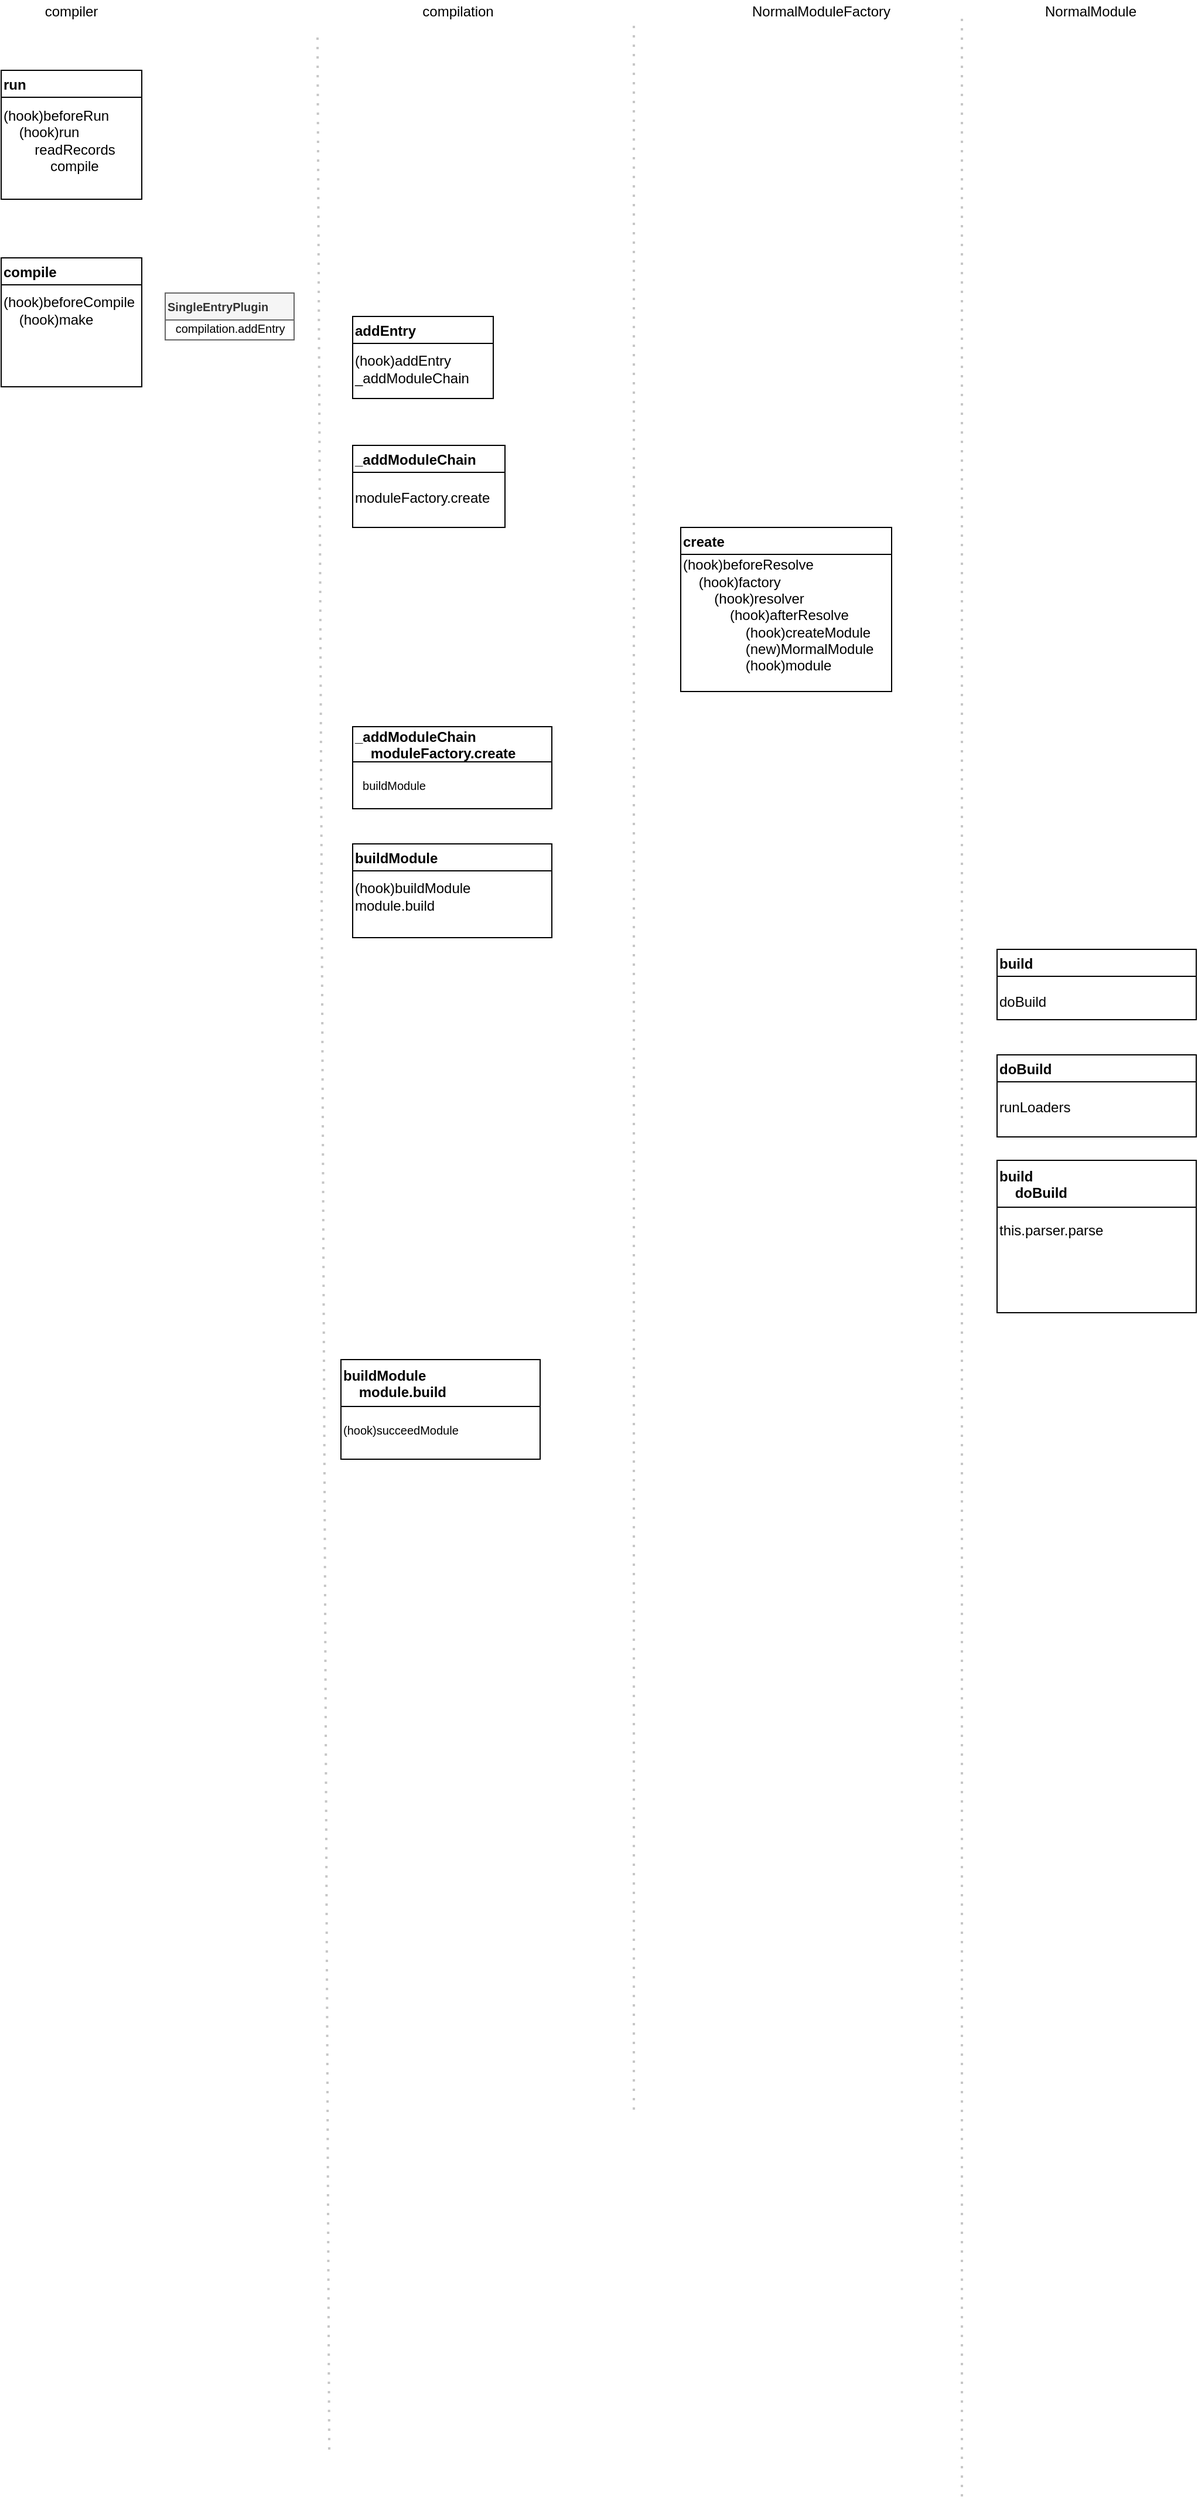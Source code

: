 <mxfile version="14.0.3" type="github">
  <diagram id="6BgOHTFHgBRa7XXHfq-5" name="Page-1">
    <mxGraphModel dx="1049" dy="733" grid="1" gridSize="10" guides="1" tooltips="1" connect="1" arrows="1" fold="1" page="1" pageScale="1" pageWidth="827" pageHeight="1169" math="0" shadow="0">
      <root>
        <mxCell id="0" />
        <mxCell id="1" parent="0" />
        <mxCell id="rxVHNWmWw3qq-OFvizci-1" value="" style="endArrow=none;dashed=1;html=1;dashPattern=1 3;strokeWidth=2;strokeColor=#C7C7C7;" parent="1" edge="1">
          <mxGeometry width="50" height="50" relative="1" as="geometry">
            <mxPoint x="340" y="2160" as="sourcePoint" />
            <mxPoint x="330" y="100" as="targetPoint" />
          </mxGeometry>
        </mxCell>
        <mxCell id="rxVHNWmWw3qq-OFvizci-3" value="compiler" style="text;html=1;strokeColor=none;fillColor=none;align=center;verticalAlign=middle;whiteSpace=wrap;rounded=0;" parent="1" vertex="1">
          <mxGeometry x="100" y="70" width="40" height="20" as="geometry" />
        </mxCell>
        <mxCell id="rxVHNWmWw3qq-OFvizci-5" value="run" style="swimlane;align=left;" parent="1" vertex="1">
          <mxGeometry x="60" y="130" width="120" height="110" as="geometry" />
        </mxCell>
        <mxCell id="rxVHNWmWw3qq-OFvizci-6" value="(hook)beforeRun&lt;br&gt;&amp;nbsp; &amp;nbsp; (hook)run&lt;br&gt;&amp;nbsp; &amp;nbsp; &amp;nbsp; &amp;nbsp; readRecords&lt;br&gt;&amp;nbsp; &amp;nbsp; &amp;nbsp; &amp;nbsp; &amp;nbsp; &amp;nbsp; compile" style="text;html=1;align=left;verticalAlign=middle;resizable=0;points=[];autosize=1;" parent="rxVHNWmWw3qq-OFvizci-5" vertex="1">
          <mxGeometry y="30" width="110" height="60" as="geometry" />
        </mxCell>
        <mxCell id="rxVHNWmWw3qq-OFvizci-9" value="compile" style="swimlane;align=left;" parent="1" vertex="1">
          <mxGeometry x="60" y="290" width="120" height="110" as="geometry" />
        </mxCell>
        <mxCell id="rxVHNWmWw3qq-OFvizci-11" value="(hook)beforeCompile&lt;br&gt;&amp;nbsp; &amp;nbsp; (hook)make&lt;br&gt;" style="text;html=1;align=left;verticalAlign=middle;resizable=0;points=[];autosize=1;" parent="rxVHNWmWw3qq-OFvizci-9" vertex="1">
          <mxGeometry y="30" width="130" height="30" as="geometry" />
        </mxCell>
        <mxCell id="rxVHNWmWw3qq-OFvizci-15" value="SingleEntryPlugin" style="swimlane;align=left;fillColor=#f5f5f5;strokeColor=#666666;fontColor=#333333;fontSize=10;" parent="1" vertex="1">
          <mxGeometry x="200" y="320" width="110" height="40" as="geometry" />
        </mxCell>
        <mxCell id="rxVHNWmWw3qq-OFvizci-16" value="compilation.addEntry" style="text;html=1;align=center;verticalAlign=middle;resizable=0;points=[];autosize=1;fontSize=10;" parent="rxVHNWmWw3qq-OFvizci-15" vertex="1">
          <mxGeometry y="20" width="110" height="20" as="geometry" />
        </mxCell>
        <mxCell id="rxVHNWmWw3qq-OFvizci-17" value="compilation" style="text;html=1;strokeColor=none;fillColor=none;align=center;verticalAlign=middle;whiteSpace=wrap;rounded=0;" parent="1" vertex="1">
          <mxGeometry x="430" y="70" width="40" height="20" as="geometry" />
        </mxCell>
        <mxCell id="rxVHNWmWw3qq-OFvizci-18" value="addEntry" style="swimlane;align=left;" parent="1" vertex="1">
          <mxGeometry x="360" y="340" width="120" height="70" as="geometry" />
        </mxCell>
        <mxCell id="rxVHNWmWw3qq-OFvizci-19" value="(hook)addEntry&lt;br&gt;_addModuleChain" style="text;html=1;align=left;verticalAlign=middle;resizable=0;points=[];autosize=1;" parent="rxVHNWmWw3qq-OFvizci-18" vertex="1">
          <mxGeometry y="30" width="110" height="30" as="geometry" />
        </mxCell>
        <mxCell id="rxVHNWmWw3qq-OFvizci-20" value="_addModuleChain" style="swimlane;align=left;" parent="1" vertex="1">
          <mxGeometry x="360" y="450" width="130" height="70" as="geometry" />
        </mxCell>
        <mxCell id="rxVHNWmWw3qq-OFvizci-21" value="moduleFactory.create" style="text;html=1;align=left;verticalAlign=middle;resizable=0;points=[];autosize=1;" parent="rxVHNWmWw3qq-OFvizci-20" vertex="1">
          <mxGeometry y="35" width="130" height="20" as="geometry" />
        </mxCell>
        <mxCell id="rxVHNWmWw3qq-OFvizci-22" value="" style="endArrow=none;dashed=1;html=1;dashPattern=1 3;strokeWidth=2;strokeColor=#C7C7C7;" parent="1" edge="1">
          <mxGeometry width="50" height="50" relative="1" as="geometry">
            <mxPoint x="600" y="1870" as="sourcePoint" />
            <mxPoint x="600.0" y="90" as="targetPoint" />
          </mxGeometry>
        </mxCell>
        <mxCell id="rxVHNWmWw3qq-OFvizci-23" value="NormalModuleFactory" style="text;html=1;strokeColor=none;fillColor=none;align=center;verticalAlign=middle;whiteSpace=wrap;rounded=0;" parent="1" vertex="1">
          <mxGeometry x="740" y="70" width="40" height="20" as="geometry" />
        </mxCell>
        <mxCell id="rxVHNWmWw3qq-OFvizci-25" value="create" style="swimlane;align=left;" parent="1" vertex="1">
          <mxGeometry x="640" y="520" width="180" height="140" as="geometry" />
        </mxCell>
        <mxCell id="rxVHNWmWw3qq-OFvizci-26" value="(hook)beforeResolve&lt;br&gt;&amp;nbsp; &amp;nbsp; (hook)factory&lt;br&gt;&amp;nbsp; &amp;nbsp; &amp;nbsp; &amp;nbsp; (hook)resolver&lt;br&gt;&amp;nbsp; &amp;nbsp; &amp;nbsp; &amp;nbsp; &amp;nbsp; &amp;nbsp; (hook)afterResolve&lt;br&gt;&amp;nbsp; &amp;nbsp; &amp;nbsp; &amp;nbsp; &amp;nbsp; &amp;nbsp; &amp;nbsp; &amp;nbsp; (hook)createModule&lt;br&gt;&amp;nbsp; &amp;nbsp; &amp;nbsp; &amp;nbsp; &amp;nbsp; &amp;nbsp; &amp;nbsp; &amp;nbsp; (new)MormalModule&lt;br&gt;&amp;nbsp; &amp;nbsp; &amp;nbsp; &amp;nbsp; &amp;nbsp; &amp;nbsp; &amp;nbsp; &amp;nbsp; (hook)module" style="text;html=1;align=left;verticalAlign=middle;resizable=0;points=[];autosize=1;" parent="rxVHNWmWw3qq-OFvizci-25" vertex="1">
          <mxGeometry y="25" width="180" height="100" as="geometry" />
        </mxCell>
        <mxCell id="rxVHNWmWw3qq-OFvizci-27" value="_addModuleChain&#xa;    moduleFactory.create" style="swimlane;align=left;startSize=30;" parent="1" vertex="1">
          <mxGeometry x="360" y="690" width="170" height="70" as="geometry" />
        </mxCell>
        <mxCell id="rxVHNWmWw3qq-OFvizci-29" value="buildModule" style="text;html=1;align=center;verticalAlign=middle;resizable=0;points=[];autosize=1;fontSize=10;" parent="rxVHNWmWw3qq-OFvizci-27" vertex="1">
          <mxGeometry y="40" width="70" height="20" as="geometry" />
        </mxCell>
        <mxCell id="rxVHNWmWw3qq-OFvizci-30" value="buildModule" style="swimlane;align=left;" parent="1" vertex="1">
          <mxGeometry x="360" y="790" width="170" height="80" as="geometry" />
        </mxCell>
        <mxCell id="rxVHNWmWw3qq-OFvizci-31" value="(hook)buildModule&lt;br&gt;module.build" style="text;html=1;align=left;verticalAlign=middle;resizable=0;points=[];autosize=1;" parent="rxVHNWmWw3qq-OFvizci-30" vertex="1">
          <mxGeometry y="30" width="110" height="30" as="geometry" />
        </mxCell>
        <mxCell id="rxVHNWmWw3qq-OFvizci-32" value="" style="endArrow=none;dashed=1;html=1;dashPattern=1 3;strokeWidth=2;strokeColor=#C7C7C7;" parent="1" edge="1">
          <mxGeometry width="50" height="50" relative="1" as="geometry">
            <mxPoint x="880" y="2200" as="sourcePoint" />
            <mxPoint x="880" y="80" as="targetPoint" />
          </mxGeometry>
        </mxCell>
        <mxCell id="rxVHNWmWw3qq-OFvizci-33" value="build" style="swimlane;align=left;" parent="1" vertex="1">
          <mxGeometry x="910" y="880" width="170" height="60" as="geometry" />
        </mxCell>
        <mxCell id="rxVHNWmWw3qq-OFvizci-34" value="doBuild" style="text;html=1;align=left;verticalAlign=middle;resizable=0;points=[];autosize=1;" parent="rxVHNWmWw3qq-OFvizci-33" vertex="1">
          <mxGeometry y="35" width="60" height="20" as="geometry" />
        </mxCell>
        <mxCell id="rxVHNWmWw3qq-OFvizci-35" value="NormalModule" style="text;html=1;strokeColor=none;fillColor=none;align=center;verticalAlign=middle;whiteSpace=wrap;rounded=0;" parent="1" vertex="1">
          <mxGeometry x="970" y="70" width="40" height="20" as="geometry" />
        </mxCell>
        <mxCell id="rxVHNWmWw3qq-OFvizci-36" value="doBuild" style="swimlane;align=left;" parent="1" vertex="1">
          <mxGeometry x="910" y="970" width="170" height="70" as="geometry" />
        </mxCell>
        <mxCell id="rxVHNWmWw3qq-OFvizci-37" value="runLoaders&lt;br&gt;" style="text;html=1;align=left;verticalAlign=middle;resizable=0;points=[];autosize=1;" parent="rxVHNWmWw3qq-OFvizci-36" vertex="1">
          <mxGeometry y="35" width="80" height="20" as="geometry" />
        </mxCell>
        <mxCell id="rxVHNWmWw3qq-OFvizci-38" value="build&#xa;    doBuild" style="swimlane;align=left;startSize=40;" parent="1" vertex="1">
          <mxGeometry x="910" y="1060" width="170" height="130" as="geometry" />
        </mxCell>
        <mxCell id="rxVHNWmWw3qq-OFvizci-39" value="this.parser.parse" style="text;html=1;align=left;verticalAlign=middle;resizable=0;points=[];autosize=1;" parent="rxVHNWmWw3qq-OFvizci-38" vertex="1">
          <mxGeometry y="50" width="100" height="20" as="geometry" />
        </mxCell>
        <mxCell id="rxVHNWmWw3qq-OFvizci-41" value="buildModule&#xa;    module.build" style="swimlane;align=left;startSize=40;" parent="1" vertex="1">
          <mxGeometry x="350" y="1230" width="170" height="85" as="geometry" />
        </mxCell>
        <mxCell id="rxVHNWmWw3qq-OFvizci-43" value="(hook)succeedModule" style="text;html=1;align=left;verticalAlign=middle;resizable=0;points=[];autosize=1;fontSize=10;" parent="rxVHNWmWw3qq-OFvizci-41" vertex="1">
          <mxGeometry y="50" width="110" height="20" as="geometry" />
        </mxCell>
      </root>
    </mxGraphModel>
  </diagram>
</mxfile>
